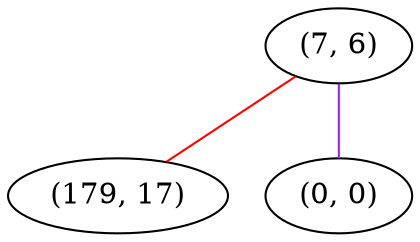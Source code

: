 graph "" {
"(7, 6)";
"(179, 17)";
"(0, 0)";
"(7, 6)" -- "(179, 17)"  [color=red, key=0, weight=1];
"(7, 6)" -- "(0, 0)"  [color=purple, key=0, weight=4];
}
